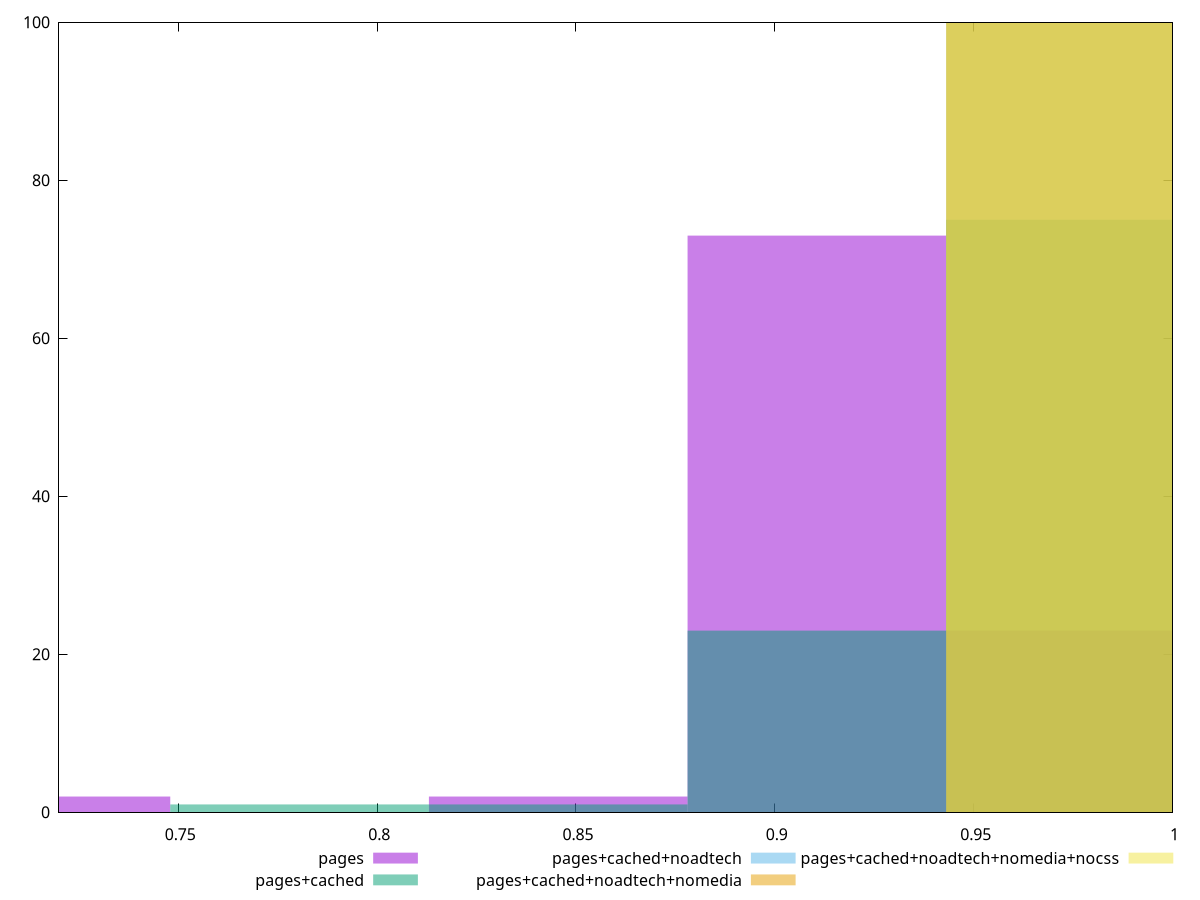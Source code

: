 reset

$pages <<EOF
0.7154561696558597 2
0.9105805795620032 73
0.8455391095932887 2
0.9756220495307177 23
EOF

$pagesCached <<EOF
0.7804976396245742 1
0.9756220495307177 75
0.9105805795620032 23
0.8455391095932887 1
EOF

$pagesCachedNoadtech <<EOF
0.9756220495307177 100
EOF

$pagesCachedNoadtechNomedia <<EOF
0.9756220495307177 100
EOF

$pagesCachedNoadtechNomediaNocss <<EOF
0.9756220495307177 100
EOF

set key outside below
set boxwidth 0.06504146996871452
set xrange [0.72:1]
set yrange [0:100]
set trange [0:100]
set style fill transparent solid 0.5 noborder
set terminal svg size 640, 530 enhanced background rgb 'white'
set output "report_00026_2021-02-22T21:38:55.199Z/mainthread-work-breakdown/comparison/histogram/all_score.svg"

plot $pages title "pages" with boxes, \
     $pagesCached title "pages+cached" with boxes, \
     $pagesCachedNoadtech title "pages+cached+noadtech" with boxes, \
     $pagesCachedNoadtechNomedia title "pages+cached+noadtech+nomedia" with boxes, \
     $pagesCachedNoadtechNomediaNocss title "pages+cached+noadtech+nomedia+nocss" with boxes

reset
